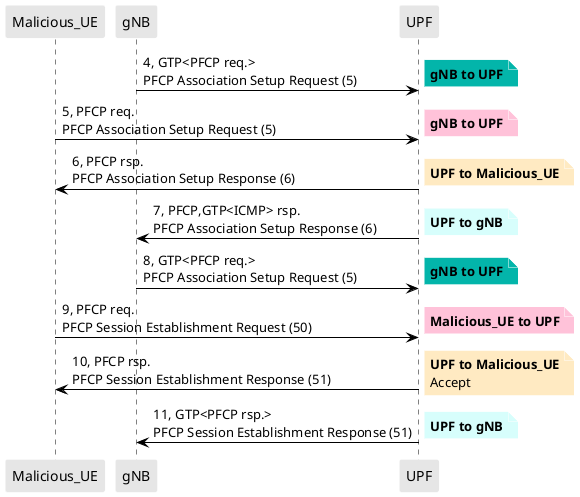 @startuml
skinparam shadowing false
skinparam NoteBorderColor white
skinparam sequence {
    ArrowColor black
    LifeLineBorderColor black
    LifeLineBackgroundColor black
    ParticipantBorderColor white
    ParticipantBackgroundColor #e6e6e6
}
participant "Malicious_UE"
participant "gNB"
participant "UPF"


"gNB" -> "UPF": 4, GTP<PFCP req.>\nPFCP Association Setup Request (5)

note right #03B5AA
**gNB to UPF**
end note


"Malicious_UE" -> "UPF": 5, PFCP req.\nPFCP Association Setup Request (5)

note right #FFC2D9
**gNB to UPF**
end note

"UPF" -> "Malicious_UE": 6, PFCP rsp.\nPFCP Association Setup Response (6)

note right #FFEAC2
**UPF to Malicious_UE**
end note

"UPF" -> "gNB": 7, PFCP,GTP<ICMP> rsp.\nPFCP Association Setup Response (6)

note right #D7FEFC
**UPF to gNB**
end note

"gNB" -> "UPF": 8, GTP<PFCP req.>\nPFCP Association Setup Request (5)

note right #03B5AA
**gNB to UPF**
end note

"Malicious_UE" -> "UPF": 9, PFCP req.\nPFCP Session Establishment Request (50)

note right #FFC2D9
**Malicious_UE to UPF**
end note

"UPF" -> "Malicious_UE": 10, PFCP rsp.\nPFCP Session Establishment Response (51)

note right #FFEAC2
**UPF to Malicious_UE**
Accept
end note

"UPF" -> "gNB": 11, GTP<PFCP rsp.>\nPFCP Session Establishment Response (51)

note right #D7FEFC
**UPF to gNB**
end note
@enduml
